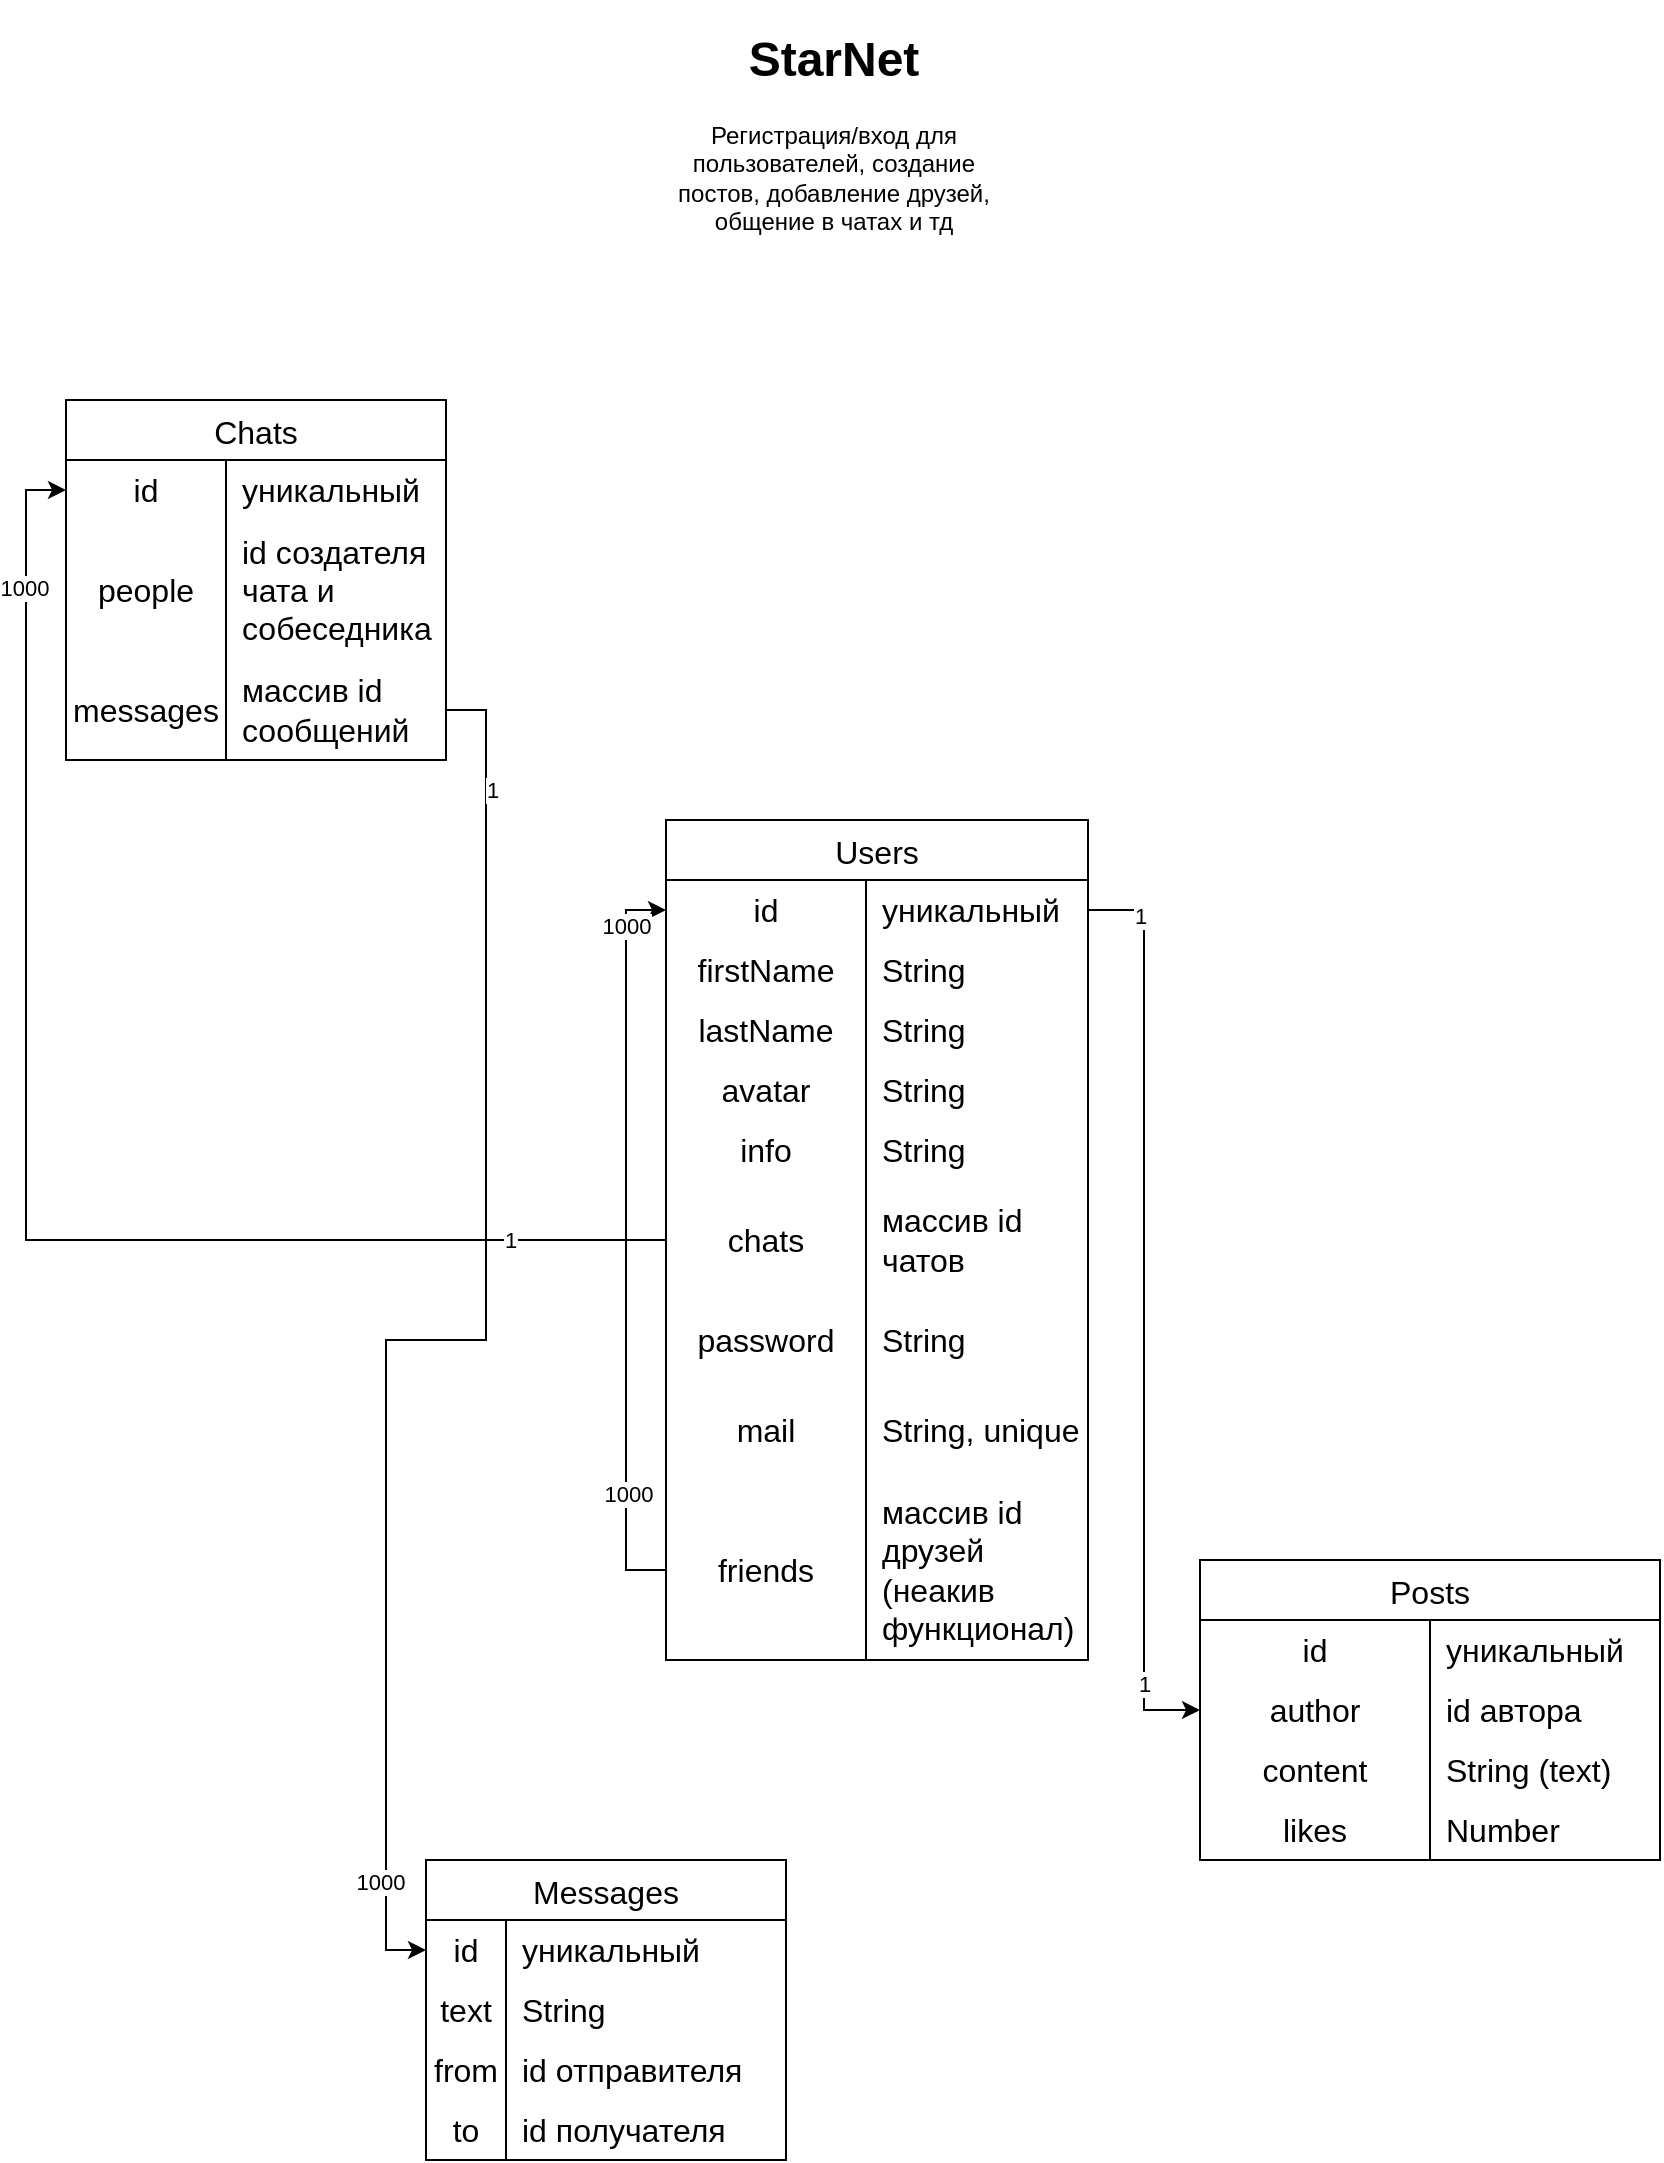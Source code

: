 <mxfile version="21.5.0" type="device">
  <diagram id="C5RBs43oDa-KdzZeNtuy" name="Page-1">
    <mxGraphModel dx="1877" dy="575" grid="1" gridSize="10" guides="1" tooltips="1" connect="1" arrows="1" fold="1" page="1" pageScale="1" pageWidth="827" pageHeight="1169" math="0" shadow="0">
      <root>
        <mxCell id="WIyWlLk6GJQsqaUBKTNV-0" />
        <mxCell id="WIyWlLk6GJQsqaUBKTNV-1" parent="WIyWlLk6GJQsqaUBKTNV-0" />
        <mxCell id="0Zztd3LO0d1Sei_9S233-0" value="Posts" style="shape=table;startSize=30;container=1;collapsible=0;childLayout=tableLayout;fixedRows=1;rowLines=0;fontStyle=0;strokeColor=default;fontSize=16;" parent="WIyWlLk6GJQsqaUBKTNV-1" vertex="1">
          <mxGeometry x="597" y="810" width="230" height="150" as="geometry" />
        </mxCell>
        <mxCell id="0Zztd3LO0d1Sei_9S233-1" value="" style="shape=tableRow;horizontal=0;startSize=0;swimlaneHead=0;swimlaneBody=0;top=0;left=0;bottom=0;right=0;collapsible=0;dropTarget=0;fillColor=none;points=[[0,0.5],[1,0.5]];portConstraint=eastwest;strokeColor=inherit;fontSize=16;" parent="0Zztd3LO0d1Sei_9S233-0" vertex="1">
          <mxGeometry y="30" width="230" height="30" as="geometry" />
        </mxCell>
        <mxCell id="0Zztd3LO0d1Sei_9S233-2" value="id" style="shape=partialRectangle;html=1;whiteSpace=wrap;connectable=0;fillColor=none;top=0;left=0;bottom=0;right=0;overflow=hidden;pointerEvents=1;strokeColor=inherit;fontSize=16;" parent="0Zztd3LO0d1Sei_9S233-1" vertex="1">
          <mxGeometry width="115" height="30" as="geometry">
            <mxRectangle width="115" height="30" as="alternateBounds" />
          </mxGeometry>
        </mxCell>
        <mxCell id="0Zztd3LO0d1Sei_9S233-3" value="уникальный" style="shape=partialRectangle;html=1;whiteSpace=wrap;connectable=0;fillColor=none;top=0;left=0;bottom=0;right=0;align=left;spacingLeft=6;overflow=hidden;strokeColor=inherit;fontSize=16;" parent="0Zztd3LO0d1Sei_9S233-1" vertex="1">
          <mxGeometry x="115" width="115" height="30" as="geometry">
            <mxRectangle width="115" height="30" as="alternateBounds" />
          </mxGeometry>
        </mxCell>
        <mxCell id="0Zztd3LO0d1Sei_9S233-4" value="" style="shape=tableRow;horizontal=0;startSize=0;swimlaneHead=0;swimlaneBody=0;top=0;left=0;bottom=0;right=0;collapsible=0;dropTarget=0;fillColor=none;points=[[0,0.5],[1,0.5]];portConstraint=eastwest;strokeColor=inherit;fontSize=16;" parent="0Zztd3LO0d1Sei_9S233-0" vertex="1">
          <mxGeometry y="60" width="230" height="30" as="geometry" />
        </mxCell>
        <mxCell id="0Zztd3LO0d1Sei_9S233-5" value="author" style="shape=partialRectangle;html=1;whiteSpace=wrap;connectable=0;fillColor=none;top=0;left=0;bottom=0;right=0;overflow=hidden;strokeColor=inherit;fontSize=16;" parent="0Zztd3LO0d1Sei_9S233-4" vertex="1">
          <mxGeometry width="115" height="30" as="geometry">
            <mxRectangle width="115" height="30" as="alternateBounds" />
          </mxGeometry>
        </mxCell>
        <mxCell id="0Zztd3LO0d1Sei_9S233-6" value="id автора" style="shape=partialRectangle;html=1;whiteSpace=wrap;connectable=0;fillColor=none;top=0;left=0;bottom=0;right=0;align=left;spacingLeft=6;overflow=hidden;strokeColor=inherit;fontSize=16;" parent="0Zztd3LO0d1Sei_9S233-4" vertex="1">
          <mxGeometry x="115" width="115" height="30" as="geometry">
            <mxRectangle width="115" height="30" as="alternateBounds" />
          </mxGeometry>
        </mxCell>
        <mxCell id="0Zztd3LO0d1Sei_9S233-7" value="" style="shape=tableRow;horizontal=0;startSize=0;swimlaneHead=0;swimlaneBody=0;top=0;left=0;bottom=0;right=0;collapsible=0;dropTarget=0;fillColor=none;points=[[0,0.5],[1,0.5]];portConstraint=eastwest;strokeColor=inherit;fontSize=16;" parent="0Zztd3LO0d1Sei_9S233-0" vertex="1">
          <mxGeometry y="90" width="230" height="30" as="geometry" />
        </mxCell>
        <mxCell id="0Zztd3LO0d1Sei_9S233-8" value="content" style="shape=partialRectangle;html=1;whiteSpace=wrap;connectable=0;fillColor=none;top=0;left=0;bottom=0;right=0;overflow=hidden;strokeColor=inherit;fontSize=16;" parent="0Zztd3LO0d1Sei_9S233-7" vertex="1">
          <mxGeometry width="115" height="30" as="geometry">
            <mxRectangle width="115" height="30" as="alternateBounds" />
          </mxGeometry>
        </mxCell>
        <mxCell id="0Zztd3LO0d1Sei_9S233-9" value="String (text)" style="shape=partialRectangle;html=1;whiteSpace=wrap;connectable=0;fillColor=none;top=0;left=0;bottom=0;right=0;align=left;spacingLeft=6;overflow=hidden;strokeColor=inherit;fontSize=16;" parent="0Zztd3LO0d1Sei_9S233-7" vertex="1">
          <mxGeometry x="115" width="115" height="30" as="geometry">
            <mxRectangle width="115" height="30" as="alternateBounds" />
          </mxGeometry>
        </mxCell>
        <mxCell id="9cqccc4C3kSj8u1ltW41-0" style="shape=tableRow;horizontal=0;startSize=0;swimlaneHead=0;swimlaneBody=0;top=0;left=0;bottom=0;right=0;collapsible=0;dropTarget=0;fillColor=none;points=[[0,0.5],[1,0.5]];portConstraint=eastwest;strokeColor=inherit;fontSize=16;" vertex="1" parent="0Zztd3LO0d1Sei_9S233-0">
          <mxGeometry y="120" width="230" height="30" as="geometry" />
        </mxCell>
        <mxCell id="9cqccc4C3kSj8u1ltW41-1" value="likes" style="shape=partialRectangle;html=1;whiteSpace=wrap;connectable=0;fillColor=none;top=0;left=0;bottom=0;right=0;overflow=hidden;strokeColor=inherit;fontSize=16;" vertex="1" parent="9cqccc4C3kSj8u1ltW41-0">
          <mxGeometry width="115" height="30" as="geometry">
            <mxRectangle width="115" height="30" as="alternateBounds" />
          </mxGeometry>
        </mxCell>
        <mxCell id="9cqccc4C3kSj8u1ltW41-2" value="Number" style="shape=partialRectangle;html=1;whiteSpace=wrap;connectable=0;fillColor=none;top=0;left=0;bottom=0;right=0;align=left;spacingLeft=6;overflow=hidden;strokeColor=inherit;fontSize=16;" vertex="1" parent="9cqccc4C3kSj8u1ltW41-0">
          <mxGeometry x="115" width="115" height="30" as="geometry">
            <mxRectangle width="115" height="30" as="alternateBounds" />
          </mxGeometry>
        </mxCell>
        <mxCell id="0Zztd3LO0d1Sei_9S233-10" value="Users" style="shape=table;startSize=30;container=1;collapsible=0;childLayout=tableLayout;fixedRows=1;rowLines=0;fontStyle=0;strokeColor=default;fontSize=16;" parent="WIyWlLk6GJQsqaUBKTNV-1" vertex="1">
          <mxGeometry x="330" y="440" width="211" height="420" as="geometry" />
        </mxCell>
        <mxCell id="0Zztd3LO0d1Sei_9S233-11" value="" style="shape=tableRow;horizontal=0;startSize=0;swimlaneHead=0;swimlaneBody=0;top=0;left=0;bottom=0;right=0;collapsible=0;dropTarget=0;fillColor=none;points=[[0,0.5],[1,0.5]];portConstraint=eastwest;strokeColor=inherit;fontSize=16;" parent="0Zztd3LO0d1Sei_9S233-10" vertex="1">
          <mxGeometry y="30" width="211" height="30" as="geometry" />
        </mxCell>
        <mxCell id="0Zztd3LO0d1Sei_9S233-12" value="id" style="shape=partialRectangle;html=1;whiteSpace=wrap;connectable=0;fillColor=none;top=0;left=0;bottom=0;right=0;overflow=hidden;pointerEvents=1;strokeColor=inherit;fontSize=16;" parent="0Zztd3LO0d1Sei_9S233-11" vertex="1">
          <mxGeometry width="100" height="30" as="geometry">
            <mxRectangle width="100" height="30" as="alternateBounds" />
          </mxGeometry>
        </mxCell>
        <mxCell id="0Zztd3LO0d1Sei_9S233-13" value="уникальный" style="shape=partialRectangle;html=1;whiteSpace=wrap;connectable=0;fillColor=none;top=0;left=0;bottom=0;right=0;align=left;spacingLeft=6;overflow=hidden;strokeColor=inherit;fontSize=16;" parent="0Zztd3LO0d1Sei_9S233-11" vertex="1">
          <mxGeometry x="100" width="111" height="30" as="geometry">
            <mxRectangle width="111" height="30" as="alternateBounds" />
          </mxGeometry>
        </mxCell>
        <mxCell id="0Zztd3LO0d1Sei_9S233-17" value="" style="shape=tableRow;horizontal=0;startSize=0;swimlaneHead=0;swimlaneBody=0;top=0;left=0;bottom=0;right=0;collapsible=0;dropTarget=0;fillColor=none;points=[[0,0.5],[1,0.5]];portConstraint=eastwest;strokeColor=inherit;fontSize=16;" parent="0Zztd3LO0d1Sei_9S233-10" vertex="1">
          <mxGeometry y="60" width="211" height="30" as="geometry" />
        </mxCell>
        <mxCell id="0Zztd3LO0d1Sei_9S233-18" value="firstName" style="shape=partialRectangle;html=1;whiteSpace=wrap;connectable=0;fillColor=none;top=0;left=0;bottom=0;right=0;overflow=hidden;strokeColor=inherit;fontSize=16;" parent="0Zztd3LO0d1Sei_9S233-17" vertex="1">
          <mxGeometry width="100" height="30" as="geometry">
            <mxRectangle width="100" height="30" as="alternateBounds" />
          </mxGeometry>
        </mxCell>
        <mxCell id="0Zztd3LO0d1Sei_9S233-19" value="String" style="shape=partialRectangle;html=1;whiteSpace=wrap;connectable=0;fillColor=none;top=0;left=0;bottom=0;right=0;align=left;spacingLeft=6;overflow=hidden;strokeColor=inherit;fontSize=16;" parent="0Zztd3LO0d1Sei_9S233-17" vertex="1">
          <mxGeometry x="100" width="111" height="30" as="geometry">
            <mxRectangle width="111" height="30" as="alternateBounds" />
          </mxGeometry>
        </mxCell>
        <mxCell id="0Zztd3LO0d1Sei_9S233-41" style="shape=tableRow;horizontal=0;startSize=0;swimlaneHead=0;swimlaneBody=0;top=0;left=0;bottom=0;right=0;collapsible=0;dropTarget=0;fillColor=none;points=[[0,0.5],[1,0.5]];portConstraint=eastwest;strokeColor=inherit;fontSize=16;" parent="0Zztd3LO0d1Sei_9S233-10" vertex="1">
          <mxGeometry y="90" width="211" height="30" as="geometry" />
        </mxCell>
        <mxCell id="0Zztd3LO0d1Sei_9S233-42" value="lastName" style="shape=partialRectangle;html=1;whiteSpace=wrap;connectable=0;fillColor=none;top=0;left=0;bottom=0;right=0;overflow=hidden;strokeColor=inherit;fontSize=16;" parent="0Zztd3LO0d1Sei_9S233-41" vertex="1">
          <mxGeometry width="100" height="30" as="geometry">
            <mxRectangle width="100" height="30" as="alternateBounds" />
          </mxGeometry>
        </mxCell>
        <mxCell id="0Zztd3LO0d1Sei_9S233-43" value="String" style="shape=partialRectangle;html=1;whiteSpace=wrap;connectable=0;fillColor=none;top=0;left=0;bottom=0;right=0;align=left;spacingLeft=6;overflow=hidden;strokeColor=inherit;fontSize=16;" parent="0Zztd3LO0d1Sei_9S233-41" vertex="1">
          <mxGeometry x="100" width="111" height="30" as="geometry">
            <mxRectangle width="111" height="30" as="alternateBounds" />
          </mxGeometry>
        </mxCell>
        <mxCell id="0Zztd3LO0d1Sei_9S233-44" style="shape=tableRow;horizontal=0;startSize=0;swimlaneHead=0;swimlaneBody=0;top=0;left=0;bottom=0;right=0;collapsible=0;dropTarget=0;fillColor=none;points=[[0,0.5],[1,0.5]];portConstraint=eastwest;strokeColor=inherit;fontSize=16;" parent="0Zztd3LO0d1Sei_9S233-10" vertex="1">
          <mxGeometry y="120" width="211" height="30" as="geometry" />
        </mxCell>
        <mxCell id="0Zztd3LO0d1Sei_9S233-45" value="avatar" style="shape=partialRectangle;html=1;whiteSpace=wrap;connectable=0;fillColor=none;top=0;left=0;bottom=0;right=0;overflow=hidden;strokeColor=inherit;fontSize=16;" parent="0Zztd3LO0d1Sei_9S233-44" vertex="1">
          <mxGeometry width="100" height="30" as="geometry">
            <mxRectangle width="100" height="30" as="alternateBounds" />
          </mxGeometry>
        </mxCell>
        <mxCell id="0Zztd3LO0d1Sei_9S233-46" value="String" style="shape=partialRectangle;html=1;whiteSpace=wrap;connectable=0;fillColor=none;top=0;left=0;bottom=0;right=0;align=left;spacingLeft=6;overflow=hidden;strokeColor=inherit;fontSize=16;" parent="0Zztd3LO0d1Sei_9S233-44" vertex="1">
          <mxGeometry x="100" width="111" height="30" as="geometry">
            <mxRectangle width="111" height="30" as="alternateBounds" />
          </mxGeometry>
        </mxCell>
        <mxCell id="0Zztd3LO0d1Sei_9S233-47" style="shape=tableRow;horizontal=0;startSize=0;swimlaneHead=0;swimlaneBody=0;top=0;left=0;bottom=0;right=0;collapsible=0;dropTarget=0;fillColor=none;points=[[0,0.5],[1,0.5]];portConstraint=eastwest;strokeColor=inherit;fontSize=16;" parent="0Zztd3LO0d1Sei_9S233-10" vertex="1">
          <mxGeometry y="150" width="211" height="30" as="geometry" />
        </mxCell>
        <mxCell id="0Zztd3LO0d1Sei_9S233-48" value="info" style="shape=partialRectangle;html=1;whiteSpace=wrap;connectable=0;fillColor=none;top=0;left=0;bottom=0;right=0;overflow=hidden;strokeColor=inherit;fontSize=16;" parent="0Zztd3LO0d1Sei_9S233-47" vertex="1">
          <mxGeometry width="100" height="30" as="geometry">
            <mxRectangle width="100" height="30" as="alternateBounds" />
          </mxGeometry>
        </mxCell>
        <mxCell id="0Zztd3LO0d1Sei_9S233-49" value="String" style="shape=partialRectangle;html=1;whiteSpace=wrap;connectable=0;fillColor=none;top=0;left=0;bottom=0;right=0;align=left;spacingLeft=6;overflow=hidden;strokeColor=inherit;fontSize=16;" parent="0Zztd3LO0d1Sei_9S233-47" vertex="1">
          <mxGeometry x="100" width="111" height="30" as="geometry">
            <mxRectangle width="111" height="30" as="alternateBounds" />
          </mxGeometry>
        </mxCell>
        <mxCell id="0Zztd3LO0d1Sei_9S233-53" style="shape=tableRow;horizontal=0;startSize=0;swimlaneHead=0;swimlaneBody=0;top=0;left=0;bottom=0;right=0;collapsible=0;dropTarget=0;fillColor=none;points=[[0,0.5],[1,0.5]];portConstraint=eastwest;strokeColor=inherit;fontSize=16;" parent="0Zztd3LO0d1Sei_9S233-10" vertex="1">
          <mxGeometry y="180" width="211" height="60" as="geometry" />
        </mxCell>
        <mxCell id="0Zztd3LO0d1Sei_9S233-54" value="chats" style="shape=partialRectangle;html=1;whiteSpace=wrap;connectable=0;fillColor=none;top=0;left=0;bottom=0;right=0;overflow=hidden;strokeColor=inherit;fontSize=16;" parent="0Zztd3LO0d1Sei_9S233-53" vertex="1">
          <mxGeometry width="100" height="60" as="geometry">
            <mxRectangle width="100" height="60" as="alternateBounds" />
          </mxGeometry>
        </mxCell>
        <mxCell id="0Zztd3LO0d1Sei_9S233-55" value="массив id чатов" style="shape=partialRectangle;html=1;whiteSpace=wrap;connectable=0;fillColor=none;top=0;left=0;bottom=0;right=0;align=left;spacingLeft=6;overflow=hidden;strokeColor=inherit;fontSize=16;" parent="0Zztd3LO0d1Sei_9S233-53" vertex="1">
          <mxGeometry x="100" width="111" height="60" as="geometry">
            <mxRectangle width="111" height="60" as="alternateBounds" />
          </mxGeometry>
        </mxCell>
        <mxCell id="0Zztd3LO0d1Sei_9S233-57" style="shape=tableRow;horizontal=0;startSize=0;swimlaneHead=0;swimlaneBody=0;top=0;left=0;bottom=0;right=0;collapsible=0;dropTarget=0;fillColor=none;points=[[0,0.5],[1,0.5]];portConstraint=eastwest;strokeColor=inherit;fontSize=16;" parent="0Zztd3LO0d1Sei_9S233-10" vertex="1">
          <mxGeometry y="240" width="211" height="40" as="geometry" />
        </mxCell>
        <mxCell id="0Zztd3LO0d1Sei_9S233-58" value="password" style="shape=partialRectangle;html=1;whiteSpace=wrap;connectable=0;fillColor=none;top=0;left=0;bottom=0;right=0;overflow=hidden;strokeColor=inherit;fontSize=16;" parent="0Zztd3LO0d1Sei_9S233-57" vertex="1">
          <mxGeometry width="100" height="40" as="geometry">
            <mxRectangle width="100" height="40" as="alternateBounds" />
          </mxGeometry>
        </mxCell>
        <mxCell id="0Zztd3LO0d1Sei_9S233-59" value="String" style="shape=partialRectangle;html=1;whiteSpace=wrap;connectable=0;fillColor=none;top=0;left=0;bottom=0;right=0;align=left;spacingLeft=6;overflow=hidden;strokeColor=inherit;fontSize=16;" parent="0Zztd3LO0d1Sei_9S233-57" vertex="1">
          <mxGeometry x="100" width="111" height="40" as="geometry">
            <mxRectangle width="111" height="40" as="alternateBounds" />
          </mxGeometry>
        </mxCell>
        <mxCell id="0Zztd3LO0d1Sei_9S233-60" style="shape=tableRow;horizontal=0;startSize=0;swimlaneHead=0;swimlaneBody=0;top=0;left=0;bottom=0;right=0;collapsible=0;dropTarget=0;fillColor=none;points=[[0,0.5],[1,0.5]];portConstraint=eastwest;strokeColor=inherit;fontSize=16;" parent="0Zztd3LO0d1Sei_9S233-10" vertex="1">
          <mxGeometry y="280" width="211" height="50" as="geometry" />
        </mxCell>
        <mxCell id="0Zztd3LO0d1Sei_9S233-61" value="mail" style="shape=partialRectangle;html=1;whiteSpace=wrap;connectable=0;fillColor=none;top=0;left=0;bottom=0;right=0;overflow=hidden;strokeColor=inherit;fontSize=16;" parent="0Zztd3LO0d1Sei_9S233-60" vertex="1">
          <mxGeometry width="100" height="50" as="geometry">
            <mxRectangle width="100" height="50" as="alternateBounds" />
          </mxGeometry>
        </mxCell>
        <mxCell id="0Zztd3LO0d1Sei_9S233-62" value="String, unique" style="shape=partialRectangle;html=1;whiteSpace=wrap;connectable=0;fillColor=none;top=0;left=0;bottom=0;right=0;align=left;spacingLeft=6;overflow=hidden;strokeColor=inherit;fontSize=16;" parent="0Zztd3LO0d1Sei_9S233-60" vertex="1">
          <mxGeometry x="100" width="111" height="50" as="geometry">
            <mxRectangle width="111" height="50" as="alternateBounds" />
          </mxGeometry>
        </mxCell>
        <mxCell id="0Zztd3LO0d1Sei_9S233-86" style="shape=tableRow;horizontal=0;startSize=0;swimlaneHead=0;swimlaneBody=0;top=0;left=0;bottom=0;right=0;collapsible=0;dropTarget=0;fillColor=none;points=[[0,0.5],[1,0.5]];portConstraint=eastwest;strokeColor=inherit;fontSize=16;" parent="0Zztd3LO0d1Sei_9S233-10" vertex="1">
          <mxGeometry y="330" width="211" height="90" as="geometry" />
        </mxCell>
        <mxCell id="0Zztd3LO0d1Sei_9S233-87" value="friends" style="shape=partialRectangle;html=1;whiteSpace=wrap;connectable=0;fillColor=none;top=0;left=0;bottom=0;right=0;overflow=hidden;strokeColor=inherit;fontSize=16;" parent="0Zztd3LO0d1Sei_9S233-86" vertex="1">
          <mxGeometry width="100" height="90" as="geometry">
            <mxRectangle width="100" height="90" as="alternateBounds" />
          </mxGeometry>
        </mxCell>
        <mxCell id="0Zztd3LO0d1Sei_9S233-88" value="массив id друзей (неакив функционал)" style="shape=partialRectangle;html=1;whiteSpace=wrap;connectable=0;fillColor=none;top=0;left=0;bottom=0;right=0;align=left;spacingLeft=6;overflow=hidden;strokeColor=inherit;fontSize=16;" parent="0Zztd3LO0d1Sei_9S233-86" vertex="1">
          <mxGeometry x="100" width="111" height="90" as="geometry">
            <mxRectangle width="111" height="90" as="alternateBounds" />
          </mxGeometry>
        </mxCell>
        <mxCell id="0Zztd3LO0d1Sei_9S233-20" value="Messages" style="shape=table;startSize=30;container=1;collapsible=0;childLayout=tableLayout;fixedRows=1;rowLines=0;fontStyle=0;strokeColor=default;fontSize=16;" parent="WIyWlLk6GJQsqaUBKTNV-1" vertex="1">
          <mxGeometry x="210" y="960" width="180" height="150" as="geometry" />
        </mxCell>
        <mxCell id="0Zztd3LO0d1Sei_9S233-21" value="" style="shape=tableRow;horizontal=0;startSize=0;swimlaneHead=0;swimlaneBody=0;top=0;left=0;bottom=0;right=0;collapsible=0;dropTarget=0;fillColor=none;points=[[0,0.5],[1,0.5]];portConstraint=eastwest;strokeColor=inherit;fontSize=16;" parent="0Zztd3LO0d1Sei_9S233-20" vertex="1">
          <mxGeometry y="30" width="180" height="30" as="geometry" />
        </mxCell>
        <mxCell id="0Zztd3LO0d1Sei_9S233-22" value="id" style="shape=partialRectangle;html=1;whiteSpace=wrap;connectable=0;fillColor=none;top=0;left=0;bottom=0;right=0;overflow=hidden;pointerEvents=1;strokeColor=inherit;fontSize=16;" parent="0Zztd3LO0d1Sei_9S233-21" vertex="1">
          <mxGeometry width="40" height="30" as="geometry">
            <mxRectangle width="40" height="30" as="alternateBounds" />
          </mxGeometry>
        </mxCell>
        <mxCell id="0Zztd3LO0d1Sei_9S233-23" value="уникальный" style="shape=partialRectangle;html=1;whiteSpace=wrap;connectable=0;fillColor=none;top=0;left=0;bottom=0;right=0;align=left;spacingLeft=6;overflow=hidden;strokeColor=inherit;fontSize=16;" parent="0Zztd3LO0d1Sei_9S233-21" vertex="1">
          <mxGeometry x="40" width="140" height="30" as="geometry">
            <mxRectangle width="140" height="30" as="alternateBounds" />
          </mxGeometry>
        </mxCell>
        <mxCell id="0Zztd3LO0d1Sei_9S233-24" value="" style="shape=tableRow;horizontal=0;startSize=0;swimlaneHead=0;swimlaneBody=0;top=0;left=0;bottom=0;right=0;collapsible=0;dropTarget=0;fillColor=none;points=[[0,0.5],[1,0.5]];portConstraint=eastwest;strokeColor=inherit;fontSize=16;" parent="0Zztd3LO0d1Sei_9S233-20" vertex="1">
          <mxGeometry y="60" width="180" height="30" as="geometry" />
        </mxCell>
        <mxCell id="0Zztd3LO0d1Sei_9S233-25" value="text" style="shape=partialRectangle;html=1;whiteSpace=wrap;connectable=0;fillColor=none;top=0;left=0;bottom=0;right=0;overflow=hidden;strokeColor=inherit;fontSize=16;" parent="0Zztd3LO0d1Sei_9S233-24" vertex="1">
          <mxGeometry width="40" height="30" as="geometry">
            <mxRectangle width="40" height="30" as="alternateBounds" />
          </mxGeometry>
        </mxCell>
        <mxCell id="0Zztd3LO0d1Sei_9S233-26" value="String" style="shape=partialRectangle;html=1;whiteSpace=wrap;connectable=0;fillColor=none;top=0;left=0;bottom=0;right=0;align=left;spacingLeft=6;overflow=hidden;strokeColor=inherit;fontSize=16;" parent="0Zztd3LO0d1Sei_9S233-24" vertex="1">
          <mxGeometry x="40" width="140" height="30" as="geometry">
            <mxRectangle width="140" height="30" as="alternateBounds" />
          </mxGeometry>
        </mxCell>
        <mxCell id="0Zztd3LO0d1Sei_9S233-27" value="" style="shape=tableRow;horizontal=0;startSize=0;swimlaneHead=0;swimlaneBody=0;top=0;left=0;bottom=0;right=0;collapsible=0;dropTarget=0;fillColor=none;points=[[0,0.5],[1,0.5]];portConstraint=eastwest;strokeColor=inherit;fontSize=16;" parent="0Zztd3LO0d1Sei_9S233-20" vertex="1">
          <mxGeometry y="90" width="180" height="30" as="geometry" />
        </mxCell>
        <mxCell id="0Zztd3LO0d1Sei_9S233-28" value="from" style="shape=partialRectangle;html=1;whiteSpace=wrap;connectable=0;fillColor=none;top=0;left=0;bottom=0;right=0;overflow=hidden;strokeColor=inherit;fontSize=16;" parent="0Zztd3LO0d1Sei_9S233-27" vertex="1">
          <mxGeometry width="40" height="30" as="geometry">
            <mxRectangle width="40" height="30" as="alternateBounds" />
          </mxGeometry>
        </mxCell>
        <mxCell id="0Zztd3LO0d1Sei_9S233-29" value="id отправителя" style="shape=partialRectangle;html=1;whiteSpace=wrap;connectable=0;fillColor=none;top=0;left=0;bottom=0;right=0;align=left;spacingLeft=6;overflow=hidden;strokeColor=inherit;fontSize=16;" parent="0Zztd3LO0d1Sei_9S233-27" vertex="1">
          <mxGeometry x="40" width="140" height="30" as="geometry">
            <mxRectangle width="140" height="30" as="alternateBounds" />
          </mxGeometry>
        </mxCell>
        <mxCell id="0Zztd3LO0d1Sei_9S233-66" style="shape=tableRow;horizontal=0;startSize=0;swimlaneHead=0;swimlaneBody=0;top=0;left=0;bottom=0;right=0;collapsible=0;dropTarget=0;fillColor=none;points=[[0,0.5],[1,0.5]];portConstraint=eastwest;strokeColor=inherit;fontSize=16;" parent="0Zztd3LO0d1Sei_9S233-20" vertex="1">
          <mxGeometry y="120" width="180" height="30" as="geometry" />
        </mxCell>
        <mxCell id="0Zztd3LO0d1Sei_9S233-67" value="to" style="shape=partialRectangle;html=1;whiteSpace=wrap;connectable=0;fillColor=none;top=0;left=0;bottom=0;right=0;overflow=hidden;strokeColor=inherit;fontSize=16;" parent="0Zztd3LO0d1Sei_9S233-66" vertex="1">
          <mxGeometry width="40" height="30" as="geometry">
            <mxRectangle width="40" height="30" as="alternateBounds" />
          </mxGeometry>
        </mxCell>
        <mxCell id="0Zztd3LO0d1Sei_9S233-68" value="id получателя" style="shape=partialRectangle;html=1;whiteSpace=wrap;connectable=0;fillColor=none;top=0;left=0;bottom=0;right=0;align=left;spacingLeft=6;overflow=hidden;strokeColor=inherit;fontSize=16;" parent="0Zztd3LO0d1Sei_9S233-66" vertex="1">
          <mxGeometry x="40" width="140" height="30" as="geometry">
            <mxRectangle width="140" height="30" as="alternateBounds" />
          </mxGeometry>
        </mxCell>
        <mxCell id="0Zztd3LO0d1Sei_9S233-30" value="Chats" style="shape=table;startSize=30;container=1;collapsible=0;childLayout=tableLayout;fixedRows=1;rowLines=0;fontStyle=0;strokeColor=default;fontSize=16;" parent="WIyWlLk6GJQsqaUBKTNV-1" vertex="1">
          <mxGeometry x="30" y="230" width="190" height="180" as="geometry" />
        </mxCell>
        <mxCell id="0Zztd3LO0d1Sei_9S233-31" value="" style="shape=tableRow;horizontal=0;startSize=0;swimlaneHead=0;swimlaneBody=0;top=0;left=0;bottom=0;right=0;collapsible=0;dropTarget=0;fillColor=none;points=[[0,0.5],[1,0.5]];portConstraint=eastwest;strokeColor=inherit;fontSize=16;" parent="0Zztd3LO0d1Sei_9S233-30" vertex="1">
          <mxGeometry y="30" width="190" height="30" as="geometry" />
        </mxCell>
        <mxCell id="0Zztd3LO0d1Sei_9S233-32" value="id" style="shape=partialRectangle;html=1;whiteSpace=wrap;connectable=0;fillColor=none;top=0;left=0;bottom=0;right=0;overflow=hidden;pointerEvents=1;strokeColor=inherit;fontSize=16;" parent="0Zztd3LO0d1Sei_9S233-31" vertex="1">
          <mxGeometry width="80" height="30" as="geometry">
            <mxRectangle width="80" height="30" as="alternateBounds" />
          </mxGeometry>
        </mxCell>
        <mxCell id="0Zztd3LO0d1Sei_9S233-33" value="уникальный" style="shape=partialRectangle;html=1;whiteSpace=wrap;connectable=0;fillColor=none;top=0;left=0;bottom=0;right=0;align=left;spacingLeft=6;overflow=hidden;strokeColor=inherit;fontSize=16;" parent="0Zztd3LO0d1Sei_9S233-31" vertex="1">
          <mxGeometry x="80" width="110" height="30" as="geometry">
            <mxRectangle width="110" height="30" as="alternateBounds" />
          </mxGeometry>
        </mxCell>
        <mxCell id="0Zztd3LO0d1Sei_9S233-34" value="" style="shape=tableRow;horizontal=0;startSize=0;swimlaneHead=0;swimlaneBody=0;top=0;left=0;bottom=0;right=0;collapsible=0;dropTarget=0;fillColor=none;points=[[0,0.5],[1,0.5]];portConstraint=eastwest;strokeColor=inherit;fontSize=16;" parent="0Zztd3LO0d1Sei_9S233-30" vertex="1">
          <mxGeometry y="60" width="190" height="70" as="geometry" />
        </mxCell>
        <mxCell id="0Zztd3LO0d1Sei_9S233-35" value="people" style="shape=partialRectangle;html=1;whiteSpace=wrap;connectable=0;fillColor=none;top=0;left=0;bottom=0;right=0;overflow=hidden;strokeColor=inherit;fontSize=16;" parent="0Zztd3LO0d1Sei_9S233-34" vertex="1">
          <mxGeometry width="80" height="70" as="geometry">
            <mxRectangle width="80" height="70" as="alternateBounds" />
          </mxGeometry>
        </mxCell>
        <mxCell id="0Zztd3LO0d1Sei_9S233-36" value="id создателя чата и собеседника" style="shape=partialRectangle;html=1;whiteSpace=wrap;connectable=0;fillColor=none;top=0;left=0;bottom=0;right=0;align=left;spacingLeft=6;overflow=hidden;strokeColor=inherit;fontSize=16;" parent="0Zztd3LO0d1Sei_9S233-34" vertex="1">
          <mxGeometry x="80" width="110" height="70" as="geometry">
            <mxRectangle width="110" height="70" as="alternateBounds" />
          </mxGeometry>
        </mxCell>
        <mxCell id="0Zztd3LO0d1Sei_9S233-63" style="shape=tableRow;horizontal=0;startSize=0;swimlaneHead=0;swimlaneBody=0;top=0;left=0;bottom=0;right=0;collapsible=0;dropTarget=0;fillColor=none;points=[[0,0.5],[1,0.5]];portConstraint=eastwest;strokeColor=inherit;fontSize=16;" parent="0Zztd3LO0d1Sei_9S233-30" vertex="1">
          <mxGeometry y="130" width="190" height="50" as="geometry" />
        </mxCell>
        <mxCell id="0Zztd3LO0d1Sei_9S233-64" value="messages" style="shape=partialRectangle;html=1;whiteSpace=wrap;connectable=0;fillColor=none;top=0;left=0;bottom=0;right=0;overflow=hidden;strokeColor=inherit;fontSize=16;" parent="0Zztd3LO0d1Sei_9S233-63" vertex="1">
          <mxGeometry width="80" height="50" as="geometry">
            <mxRectangle width="80" height="50" as="alternateBounds" />
          </mxGeometry>
        </mxCell>
        <mxCell id="0Zztd3LO0d1Sei_9S233-65" value="массив id сообщений" style="shape=partialRectangle;html=1;whiteSpace=wrap;connectable=0;fillColor=none;top=0;left=0;bottom=0;right=0;align=left;spacingLeft=6;overflow=hidden;strokeColor=inherit;fontSize=16;" parent="0Zztd3LO0d1Sei_9S233-63" vertex="1">
          <mxGeometry x="80" width="110" height="50" as="geometry">
            <mxRectangle width="110" height="50" as="alternateBounds" />
          </mxGeometry>
        </mxCell>
        <mxCell id="0Zztd3LO0d1Sei_9S233-40" value="&lt;h1 style=&quot;&quot;&gt;StarNet&lt;/h1&gt;&lt;p&gt;Регистрация/вход для пользователей, создание постов, добавление друзей, общение в чатах и тд&lt;/p&gt;" style="text;html=1;strokeColor=none;fillColor=none;spacing=5;spacingTop=-20;whiteSpace=wrap;overflow=hidden;rounded=0;align=center;" parent="WIyWlLk6GJQsqaUBKTNV-1" vertex="1">
          <mxGeometry x="319" y="40" width="190" height="120" as="geometry" />
        </mxCell>
        <mxCell id="0Zztd3LO0d1Sei_9S233-72" style="edgeStyle=orthogonalEdgeStyle;rounded=0;orthogonalLoop=1;jettySize=auto;html=1;entryX=0;entryY=0.5;entryDx=0;entryDy=0;" parent="WIyWlLk6GJQsqaUBKTNV-1" source="0Zztd3LO0d1Sei_9S233-11" target="0Zztd3LO0d1Sei_9S233-4" edge="1">
          <mxGeometry relative="1" as="geometry" />
        </mxCell>
        <mxCell id="0Zztd3LO0d1Sei_9S233-73" value="1" style="edgeLabel;html=1;align=center;verticalAlign=middle;resizable=0;points=[];" parent="0Zztd3LO0d1Sei_9S233-72" vertex="1" connectable="0">
          <mxGeometry x="0.82" relative="1" as="geometry">
            <mxPoint as="offset" />
          </mxGeometry>
        </mxCell>
        <mxCell id="0Zztd3LO0d1Sei_9S233-74" value="1" style="edgeLabel;html=1;align=center;verticalAlign=middle;resizable=0;points=[];" parent="0Zztd3LO0d1Sei_9S233-72" vertex="1" connectable="0">
          <mxGeometry x="-0.887" y="-3" relative="1" as="geometry">
            <mxPoint as="offset" />
          </mxGeometry>
        </mxCell>
        <mxCell id="0Zztd3LO0d1Sei_9S233-77" style="edgeStyle=orthogonalEdgeStyle;rounded=0;orthogonalLoop=1;jettySize=auto;html=1;entryX=0;entryY=0.5;entryDx=0;entryDy=0;" parent="WIyWlLk6GJQsqaUBKTNV-1" source="0Zztd3LO0d1Sei_9S233-53" target="0Zztd3LO0d1Sei_9S233-31" edge="1">
          <mxGeometry relative="1" as="geometry" />
        </mxCell>
        <mxCell id="0Zztd3LO0d1Sei_9S233-98" value="1000" style="edgeLabel;html=1;align=center;verticalAlign=middle;resizable=0;points=[];" parent="0Zztd3LO0d1Sei_9S233-77" vertex="1" connectable="0">
          <mxGeometry x="0.807" y="1" relative="1" as="geometry">
            <mxPoint as="offset" />
          </mxGeometry>
        </mxCell>
        <mxCell id="0Zztd3LO0d1Sei_9S233-99" value="1" style="edgeLabel;html=1;align=center;verticalAlign=middle;resizable=0;points=[];" parent="0Zztd3LO0d1Sei_9S233-77" vertex="1" connectable="0">
          <mxGeometry x="-0.781" relative="1" as="geometry">
            <mxPoint as="offset" />
          </mxGeometry>
        </mxCell>
        <mxCell id="0Zztd3LO0d1Sei_9S233-89" style="edgeStyle=orthogonalEdgeStyle;rounded=0;orthogonalLoop=1;jettySize=auto;html=1;entryX=0;entryY=0.5;entryDx=0;entryDy=0;" parent="WIyWlLk6GJQsqaUBKTNV-1" source="0Zztd3LO0d1Sei_9S233-86" target="0Zztd3LO0d1Sei_9S233-11" edge="1">
          <mxGeometry relative="1" as="geometry" />
        </mxCell>
        <mxCell id="0Zztd3LO0d1Sei_9S233-90" value="1000" style="edgeLabel;html=1;align=center;verticalAlign=middle;resizable=0;points=[];" parent="0Zztd3LO0d1Sei_9S233-89" vertex="1" connectable="0">
          <mxGeometry x="-0.687" y="-1" relative="1" as="geometry">
            <mxPoint as="offset" />
          </mxGeometry>
        </mxCell>
        <mxCell id="0Zztd3LO0d1Sei_9S233-94" value="1000" style="edgeLabel;html=1;align=center;verticalAlign=middle;resizable=0;points=[];" parent="0Zztd3LO0d1Sei_9S233-89" vertex="1" connectable="0">
          <mxGeometry x="0.85" relative="1" as="geometry">
            <mxPoint as="offset" />
          </mxGeometry>
        </mxCell>
        <mxCell id="0Zztd3LO0d1Sei_9S233-83" style="edgeStyle=orthogonalEdgeStyle;rounded=0;orthogonalLoop=1;jettySize=auto;html=1;exitX=1;exitY=0.5;exitDx=0;exitDy=0;entryX=0;entryY=0.5;entryDx=0;entryDy=0;" parent="WIyWlLk6GJQsqaUBKTNV-1" source="0Zztd3LO0d1Sei_9S233-63" target="0Zztd3LO0d1Sei_9S233-21" edge="1">
          <mxGeometry relative="1" as="geometry" />
        </mxCell>
        <mxCell id="0Zztd3LO0d1Sei_9S233-84" value="1000" style="edgeLabel;html=1;align=center;verticalAlign=middle;resizable=0;points=[];" parent="0Zztd3LO0d1Sei_9S233-83" vertex="1" connectable="0">
          <mxGeometry x="0.848" y="-3" relative="1" as="geometry">
            <mxPoint as="offset" />
          </mxGeometry>
        </mxCell>
        <mxCell id="0Zztd3LO0d1Sei_9S233-85" value="1" style="edgeLabel;html=1;align=center;verticalAlign=middle;resizable=0;points=[];" parent="0Zztd3LO0d1Sei_9S233-83" vertex="1" connectable="0">
          <mxGeometry x="-0.833" y="3" relative="1" as="geometry">
            <mxPoint as="offset" />
          </mxGeometry>
        </mxCell>
      </root>
    </mxGraphModel>
  </diagram>
</mxfile>
